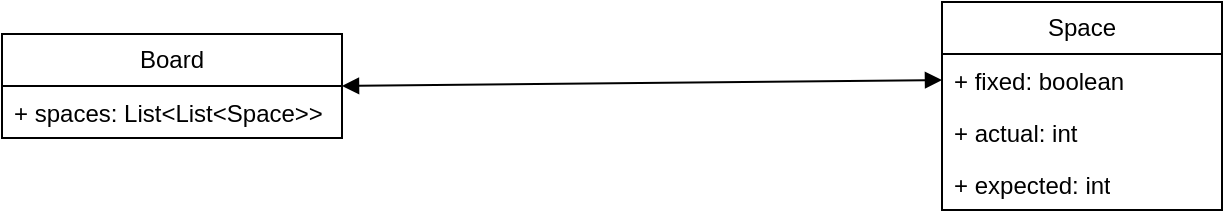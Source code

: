 <mxfile version="26.2.13">
  <diagram name="Page-1" id="e7e014a7-5840-1c2e-5031-d8a46d1fe8dd">
    <mxGraphModel dx="1068" dy="574" grid="1" gridSize="10" guides="1" tooltips="1" connect="1" arrows="1" fold="1" page="1" pageScale="1" pageWidth="1169" pageHeight="826" background="none" math="0" shadow="0">
      <root>
        <mxCell id="0" />
        <mxCell id="1" parent="0" />
        <mxCell id="fVRPN2e1FDZbVzUha9a1-45" value="Board" style="swimlane;fontStyle=0;childLayout=stackLayout;horizontal=1;startSize=26;fillColor=none;horizontalStack=0;resizeParent=1;resizeParentMax=0;resizeLast=0;collapsible=1;marginBottom=0;whiteSpace=wrap;html=1;" vertex="1" parent="1">
          <mxGeometry x="250" y="216" width="170" height="52" as="geometry">
            <mxRectangle x="110" y="190" width="70" height="30" as="alternateBounds" />
          </mxGeometry>
        </mxCell>
        <mxCell id="fVRPN2e1FDZbVzUha9a1-46" value="+ spaces: List&amp;lt;List&amp;lt;Space&amp;gt;&amp;gt;" style="text;strokeColor=none;fillColor=none;align=left;verticalAlign=top;spacingLeft=4;spacingRight=4;overflow=hidden;rotatable=0;points=[[0,0.5],[1,0.5]];portConstraint=eastwest;whiteSpace=wrap;html=1;" vertex="1" parent="fVRPN2e1FDZbVzUha9a1-45">
          <mxGeometry y="26" width="170" height="26" as="geometry" />
        </mxCell>
        <mxCell id="fVRPN2e1FDZbVzUha9a1-49" value="Space" style="swimlane;fontStyle=0;childLayout=stackLayout;horizontal=1;startSize=26;fillColor=none;horizontalStack=0;resizeParent=1;resizeParentMax=0;resizeLast=0;collapsible=1;marginBottom=0;whiteSpace=wrap;html=1;" vertex="1" parent="1">
          <mxGeometry x="720" y="200" width="140" height="104" as="geometry" />
        </mxCell>
        <mxCell id="fVRPN2e1FDZbVzUha9a1-50" value="+ fixed: boolean" style="text;strokeColor=none;fillColor=none;align=left;verticalAlign=top;spacingLeft=4;spacingRight=4;overflow=hidden;rotatable=0;points=[[0,0.5],[1,0.5]];portConstraint=eastwest;whiteSpace=wrap;html=1;" vertex="1" parent="fVRPN2e1FDZbVzUha9a1-49">
          <mxGeometry y="26" width="140" height="26" as="geometry" />
        </mxCell>
        <mxCell id="fVRPN2e1FDZbVzUha9a1-51" value="+ actual: int" style="text;strokeColor=none;fillColor=none;align=left;verticalAlign=top;spacingLeft=4;spacingRight=4;overflow=hidden;rotatable=0;points=[[0,0.5],[1,0.5]];portConstraint=eastwest;whiteSpace=wrap;html=1;" vertex="1" parent="fVRPN2e1FDZbVzUha9a1-49">
          <mxGeometry y="52" width="140" height="26" as="geometry" />
        </mxCell>
        <mxCell id="fVRPN2e1FDZbVzUha9a1-52" value="+ expected: int" style="text;strokeColor=none;fillColor=none;align=left;verticalAlign=top;spacingLeft=4;spacingRight=4;overflow=hidden;rotatable=0;points=[[0,0.5],[1,0.5]];portConstraint=eastwest;whiteSpace=wrap;html=1;" vertex="1" parent="fVRPN2e1FDZbVzUha9a1-49">
          <mxGeometry y="78" width="140" height="26" as="geometry" />
        </mxCell>
        <mxCell id="fVRPN2e1FDZbVzUha9a1-54" value="" style="endArrow=block;startArrow=block;endFill=1;startFill=1;html=1;rounded=0;exitX=1;exitY=0.5;exitDx=0;exitDy=0;entryX=0;entryY=0.5;entryDx=0;entryDy=0;" edge="1" parent="1" source="fVRPN2e1FDZbVzUha9a1-45" target="fVRPN2e1FDZbVzUha9a1-50">
          <mxGeometry width="160" relative="1" as="geometry">
            <mxPoint x="560" y="350" as="sourcePoint" />
            <mxPoint x="660" y="242" as="targetPoint" />
          </mxGeometry>
        </mxCell>
      </root>
    </mxGraphModel>
  </diagram>
</mxfile>
